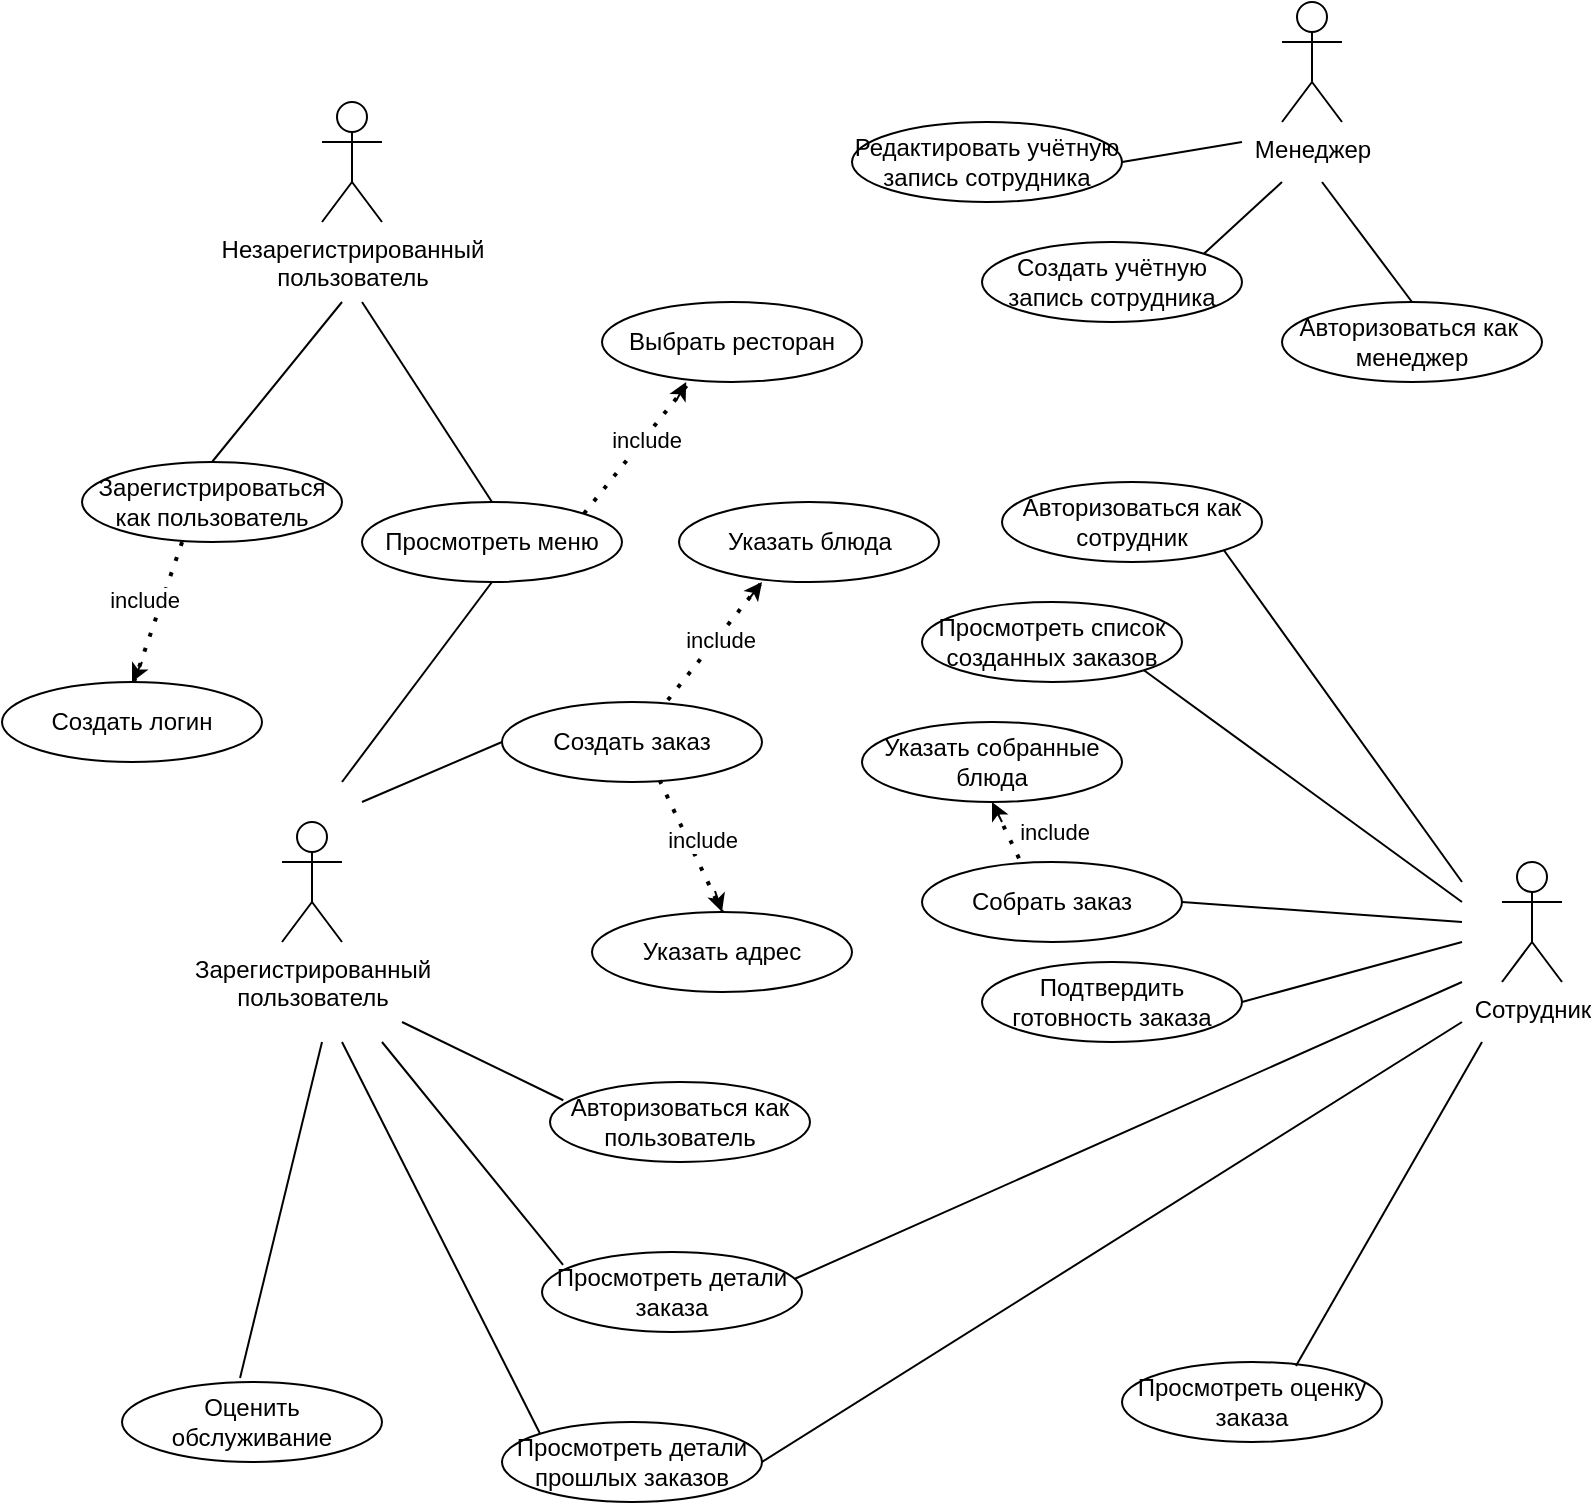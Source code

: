 <mxfile version="24.7.17">
  <diagram name="Страница — 1" id="th6WARTs6PV4EXHEDdjc">
    <mxGraphModel dx="1388" dy="663" grid="1" gridSize="10" guides="1" tooltips="1" connect="1" arrows="1" fold="1" page="1" pageScale="1" pageWidth="827" pageHeight="1169" math="0" shadow="0">
      <root>
        <mxCell id="0" />
        <mxCell id="1" parent="0" />
        <mxCell id="QF57DYZPfEIiyQPpDeCr-2" value="Зарегистрированный &lt;br&gt;пользователь" style="shape=umlActor;verticalLabelPosition=bottom;verticalAlign=top;html=1;outlineConnect=0;" parent="1" vertex="1">
          <mxGeometry x="150" y="520" width="30" height="60" as="geometry" />
        </mxCell>
        <mxCell id="QF57DYZPfEIiyQPpDeCr-3" value="Сотрудник" style="shape=umlActor;verticalLabelPosition=bottom;verticalAlign=top;html=1;outlineConnect=0;" parent="1" vertex="1">
          <mxGeometry x="760" y="540" width="30" height="60" as="geometry" />
        </mxCell>
        <mxCell id="QF57DYZPfEIiyQPpDeCr-4" value="Зарегистрироваться&lt;br&gt;как пользователь" style="ellipse;whiteSpace=wrap;html=1;" parent="1" vertex="1">
          <mxGeometry x="50" y="340" width="130" height="40" as="geometry" />
        </mxCell>
        <mxCell id="QF57DYZPfEIiyQPpDeCr-5" value="Авторизоваться как пользователь" style="ellipse;whiteSpace=wrap;html=1;" parent="1" vertex="1">
          <mxGeometry x="284" y="650" width="130" height="40" as="geometry" />
        </mxCell>
        <mxCell id="QF57DYZPfEIiyQPpDeCr-6" value="Создать заказ" style="ellipse;whiteSpace=wrap;html=1;" parent="1" vertex="1">
          <mxGeometry x="260" y="460" width="130" height="40" as="geometry" />
        </mxCell>
        <mxCell id="QF57DYZPfEIiyQPpDeCr-8" value="Создать логин" style="ellipse;whiteSpace=wrap;html=1;" parent="1" vertex="1">
          <mxGeometry x="10" y="450" width="130" height="40" as="geometry" />
        </mxCell>
        <mxCell id="QF57DYZPfEIiyQPpDeCr-9" value="Указать адрес" style="ellipse;whiteSpace=wrap;html=1;" parent="1" vertex="1">
          <mxGeometry x="305" y="565" width="130" height="40" as="geometry" />
        </mxCell>
        <mxCell id="QF57DYZPfEIiyQPpDeCr-10" value="Просмотреть меню" style="ellipse;whiteSpace=wrap;html=1;" parent="1" vertex="1">
          <mxGeometry x="190" y="360" width="130" height="40" as="geometry" />
        </mxCell>
        <mxCell id="QF57DYZPfEIiyQPpDeCr-11" value="Указать блюда" style="ellipse;whiteSpace=wrap;html=1;" parent="1" vertex="1">
          <mxGeometry x="348.5" y="360" width="130" height="40" as="geometry" />
        </mxCell>
        <mxCell id="QF57DYZPfEIiyQPpDeCr-12" value="" style="endArrow=none;html=1;rounded=0;entryX=0.051;entryY=0.228;entryDx=0;entryDy=0;entryPerimeter=0;" parent="1" target="QF57DYZPfEIiyQPpDeCr-5" edge="1">
          <mxGeometry width="50" height="50" relative="1" as="geometry">
            <mxPoint x="210" y="620" as="sourcePoint" />
            <mxPoint x="275" y="470" as="targetPoint" />
          </mxGeometry>
        </mxCell>
        <mxCell id="QF57DYZPfEIiyQPpDeCr-14" value="" style="endArrow=none;dashed=1;html=1;dashPattern=1 3;strokeWidth=2;rounded=0;entryX=0.509;entryY=-0.013;entryDx=0;entryDy=0;exitX=0.385;exitY=1;exitDx=0;exitDy=0;exitPerimeter=0;entryPerimeter=0;" parent="1" source="QF57DYZPfEIiyQPpDeCr-4" target="QF57DYZPfEIiyQPpDeCr-8" edge="1">
          <mxGeometry width="50" height="50" relative="1" as="geometry">
            <mxPoint x="410" y="600" as="sourcePoint" />
            <mxPoint x="460" y="550" as="targetPoint" />
          </mxGeometry>
        </mxCell>
        <mxCell id="QF57DYZPfEIiyQPpDeCr-15" value="include" style="edgeLabel;html=1;align=center;verticalAlign=middle;resizable=0;points=[];" parent="QF57DYZPfEIiyQPpDeCr-14" vertex="1" connectable="0">
          <mxGeometry x="-0.117" y="-2" relative="1" as="geometry">
            <mxPoint x="-7" y="-1" as="offset" />
          </mxGeometry>
        </mxCell>
        <mxCell id="QF57DYZPfEIiyQPpDeCr-17" value="" style="endArrow=none;dashed=1;html=1;dashPattern=1 3;strokeWidth=2;rounded=0;exitX=0.638;exitY=-0.025;exitDx=0;exitDy=0;exitPerimeter=0;" parent="1" source="QF57DYZPfEIiyQPpDeCr-6" edge="1">
          <mxGeometry width="50" height="50" relative="1" as="geometry">
            <mxPoint x="275" y="430" as="sourcePoint" />
            <mxPoint x="390" y="400" as="targetPoint" />
          </mxGeometry>
        </mxCell>
        <mxCell id="QF57DYZPfEIiyQPpDeCr-18" value="include" style="edgeLabel;html=1;align=center;verticalAlign=middle;resizable=0;points=[];" parent="QF57DYZPfEIiyQPpDeCr-17" vertex="1" connectable="0">
          <mxGeometry x="-0.117" y="-2" relative="1" as="geometry">
            <mxPoint x="3" y="-5" as="offset" />
          </mxGeometry>
        </mxCell>
        <mxCell id="QF57DYZPfEIiyQPpDeCr-19" value="" style="endArrow=none;dashed=1;html=1;dashPattern=1 3;strokeWidth=2;rounded=0;entryX=0.5;entryY=0;entryDx=0;entryDy=0;exitX=0.606;exitY=0.978;exitDx=0;exitDy=0;exitPerimeter=0;" parent="1" source="QF57DYZPfEIiyQPpDeCr-6" target="QF57DYZPfEIiyQPpDeCr-9" edge="1">
          <mxGeometry width="50" height="50" relative="1" as="geometry">
            <mxPoint x="285" y="440" as="sourcePoint" />
            <mxPoint x="265" y="420" as="targetPoint" />
          </mxGeometry>
        </mxCell>
        <mxCell id="QF57DYZPfEIiyQPpDeCr-20" value="include" style="edgeLabel;html=1;align=center;verticalAlign=middle;resizable=0;points=[];" parent="QF57DYZPfEIiyQPpDeCr-19" vertex="1" connectable="0">
          <mxGeometry x="-0.117" y="-2" relative="1" as="geometry">
            <mxPoint x="9" as="offset" />
          </mxGeometry>
        </mxCell>
        <mxCell id="QF57DYZPfEIiyQPpDeCr-21" value="" style="endArrow=none;html=1;rounded=0;entryX=0.081;entryY=0.162;entryDx=0;entryDy=0;entryPerimeter=0;" parent="1" target="QF57DYZPfEIiyQPpDeCr-41" edge="1">
          <mxGeometry width="50" height="50" relative="1" as="geometry">
            <mxPoint x="200" y="630" as="sourcePoint" />
            <mxPoint x="359" y="680" as="targetPoint" />
          </mxGeometry>
        </mxCell>
        <mxCell id="QF57DYZPfEIiyQPpDeCr-22" value="" style="endArrow=none;html=1;rounded=0;entryX=0;entryY=0;entryDx=0;entryDy=0;" parent="1" target="QF57DYZPfEIiyQPpDeCr-40" edge="1">
          <mxGeometry width="50" height="50" relative="1" as="geometry">
            <mxPoint x="180" y="630" as="sourcePoint" />
            <mxPoint x="355.0" y="720" as="targetPoint" />
          </mxGeometry>
        </mxCell>
        <mxCell id="QF57DYZPfEIiyQPpDeCr-23" value="" style="endArrow=none;html=1;rounded=0;exitX=0.962;exitY=0.35;exitDx=0;exitDy=0;exitPerimeter=0;" parent="1" source="QF57DYZPfEIiyQPpDeCr-41" edge="1">
          <mxGeometry width="50" height="50" relative="1" as="geometry">
            <mxPoint x="489" y="680" as="sourcePoint" />
            <mxPoint x="740" y="600" as="targetPoint" />
          </mxGeometry>
        </mxCell>
        <mxCell id="QF57DYZPfEIiyQPpDeCr-24" value="" style="endArrow=none;html=1;rounded=0;exitX=1;exitY=0.5;exitDx=0;exitDy=0;" parent="1" source="QF57DYZPfEIiyQPpDeCr-40" edge="1">
          <mxGeometry width="50" height="50" relative="1" as="geometry">
            <mxPoint x="485.0" y="720" as="sourcePoint" />
            <mxPoint x="740" y="620" as="targetPoint" />
          </mxGeometry>
        </mxCell>
        <mxCell id="QF57DYZPfEIiyQPpDeCr-25" value="Собрать заказ" style="ellipse;whiteSpace=wrap;html=1;" parent="1" vertex="1">
          <mxGeometry x="470" y="540" width="130" height="40" as="geometry" />
        </mxCell>
        <mxCell id="QF57DYZPfEIiyQPpDeCr-26" value="Авторизоваться как сотрудник" style="ellipse;whiteSpace=wrap;html=1;" parent="1" vertex="1">
          <mxGeometry x="510" y="350" width="130" height="40" as="geometry" />
        </mxCell>
        <mxCell id="QF57DYZPfEIiyQPpDeCr-27" value="Подтвердить готовность заказа" style="ellipse;whiteSpace=wrap;html=1;" parent="1" vertex="1">
          <mxGeometry x="500" y="590" width="130" height="40" as="geometry" />
        </mxCell>
        <mxCell id="QF57DYZPfEIiyQPpDeCr-28" value="Оценить обслуживание" style="ellipse;whiteSpace=wrap;html=1;" parent="1" vertex="1">
          <mxGeometry x="70" y="800" width="130" height="40" as="geometry" />
        </mxCell>
        <mxCell id="QF57DYZPfEIiyQPpDeCr-29" value="" style="endArrow=none;html=1;rounded=0;entryX=0.454;entryY=-0.05;entryDx=0;entryDy=0;entryPerimeter=0;" parent="1" target="QF57DYZPfEIiyQPpDeCr-28" edge="1">
          <mxGeometry width="50" height="50" relative="1" as="geometry">
            <mxPoint x="170" y="630" as="sourcePoint" />
            <mxPoint x="304" y="570" as="targetPoint" />
          </mxGeometry>
        </mxCell>
        <mxCell id="QF57DYZPfEIiyQPpDeCr-30" value="" style="endArrow=none;html=1;rounded=0;exitX=1;exitY=0.5;exitDx=0;exitDy=0;" parent="1" source="QF57DYZPfEIiyQPpDeCr-27" edge="1">
          <mxGeometry width="50" height="50" relative="1" as="geometry">
            <mxPoint x="495" y="750" as="sourcePoint" />
            <mxPoint x="740" y="580" as="targetPoint" />
          </mxGeometry>
        </mxCell>
        <mxCell id="QF57DYZPfEIiyQPpDeCr-31" value="" style="endArrow=none;html=1;rounded=0;exitX=1;exitY=0.5;exitDx=0;exitDy=0;" parent="1" source="QF57DYZPfEIiyQPpDeCr-25" edge="1">
          <mxGeometry width="50" height="50" relative="1" as="geometry">
            <mxPoint x="640" y="620" as="sourcePoint" />
            <mxPoint x="740" y="570" as="targetPoint" />
          </mxGeometry>
        </mxCell>
        <mxCell id="QF57DYZPfEIiyQPpDeCr-32" value="" style="endArrow=none;html=1;rounded=0;exitX=1;exitY=1;exitDx=0;exitDy=0;" parent="1" source="QF57DYZPfEIiyQPpDeCr-26" edge="1">
          <mxGeometry width="50" height="50" relative="1" as="geometry">
            <mxPoint x="610" y="570" as="sourcePoint" />
            <mxPoint x="740" y="550" as="targetPoint" />
          </mxGeometry>
        </mxCell>
        <mxCell id="QF57DYZPfEIiyQPpDeCr-33" value="Просмотреть список созданных заказов" style="ellipse;whiteSpace=wrap;html=1;" parent="1" vertex="1">
          <mxGeometry x="470" y="410" width="130" height="40" as="geometry" />
        </mxCell>
        <mxCell id="QF57DYZPfEIiyQPpDeCr-34" value="" style="endArrow=none;html=1;rounded=0;exitX=1;exitY=1;exitDx=0;exitDy=0;" parent="1" source="QF57DYZPfEIiyQPpDeCr-33" edge="1">
          <mxGeometry width="50" height="50" relative="1" as="geometry">
            <mxPoint x="620" y="420" as="sourcePoint" />
            <mxPoint x="740" y="560" as="targetPoint" />
          </mxGeometry>
        </mxCell>
        <mxCell id="QF57DYZPfEIiyQPpDeCr-35" value="Указать собранные блюда" style="ellipse;whiteSpace=wrap;html=1;" parent="1" vertex="1">
          <mxGeometry x="440" y="470" width="130" height="40" as="geometry" />
        </mxCell>
        <mxCell id="QF57DYZPfEIiyQPpDeCr-36" value="" style="endArrow=none;dashed=1;html=1;dashPattern=1 3;strokeWidth=2;rounded=0;entryX=0.5;entryY=1;entryDx=0;entryDy=0;exitX=0.373;exitY=-0.046;exitDx=0;exitDy=0;exitPerimeter=0;" parent="1" source="QF57DYZPfEIiyQPpDeCr-25" target="QF57DYZPfEIiyQPpDeCr-35" edge="1">
          <mxGeometry width="50" height="50" relative="1" as="geometry">
            <mxPoint x="275" y="400" as="sourcePoint" />
            <mxPoint x="265" y="380" as="targetPoint" />
          </mxGeometry>
        </mxCell>
        <mxCell id="QF57DYZPfEIiyQPpDeCr-37" value="include" style="edgeLabel;html=1;align=center;verticalAlign=middle;resizable=0;points=[];" parent="QF57DYZPfEIiyQPpDeCr-36" vertex="1" connectable="0">
          <mxGeometry x="-0.117" y="-2" relative="1" as="geometry">
            <mxPoint x="22" as="offset" />
          </mxGeometry>
        </mxCell>
        <mxCell id="QF57DYZPfEIiyQPpDeCr-38" value="Просмотреть оценку заказа" style="ellipse;whiteSpace=wrap;html=1;" parent="1" vertex="1">
          <mxGeometry x="570" y="790" width="130" height="40" as="geometry" />
        </mxCell>
        <mxCell id="QF57DYZPfEIiyQPpDeCr-39" value="" style="endArrow=none;html=1;rounded=0;exitX=0.669;exitY=0.05;exitDx=0;exitDy=0;exitPerimeter=0;" parent="1" source="QF57DYZPfEIiyQPpDeCr-38" edge="1">
          <mxGeometry width="50" height="50" relative="1" as="geometry">
            <mxPoint x="495" y="740" as="sourcePoint" />
            <mxPoint x="750" y="630" as="targetPoint" />
          </mxGeometry>
        </mxCell>
        <mxCell id="QF57DYZPfEIiyQPpDeCr-40" value="Просмотреть детали прошлых заказов" style="ellipse;whiteSpace=wrap;html=1;" parent="1" vertex="1">
          <mxGeometry x="260" y="820" width="130" height="40" as="geometry" />
        </mxCell>
        <mxCell id="QF57DYZPfEIiyQPpDeCr-41" value="Просмотреть детали заказа" style="ellipse;whiteSpace=wrap;html=1;" parent="1" vertex="1">
          <mxGeometry x="280" y="735" width="130" height="40" as="geometry" />
        </mxCell>
        <mxCell id="0Adb5E3FH8UZHR7qbvW0-1" value="Менеджер" style="shape=umlActor;verticalLabelPosition=bottom;verticalAlign=top;html=1;outlineConnect=0;" parent="1" vertex="1">
          <mxGeometry x="650" y="110" width="30" height="60" as="geometry" />
        </mxCell>
        <mxCell id="0Adb5E3FH8UZHR7qbvW0-2" value="Авторизоваться как&amp;nbsp;&lt;br&gt;менеджер" style="ellipse;whiteSpace=wrap;html=1;" parent="1" vertex="1">
          <mxGeometry x="650" y="260" width="130" height="40" as="geometry" />
        </mxCell>
        <mxCell id="0Adb5E3FH8UZHR7qbvW0-4" value="Создать учётную запись сотрудника" style="ellipse;whiteSpace=wrap;html=1;" parent="1" vertex="1">
          <mxGeometry x="500" y="230" width="130" height="40" as="geometry" />
        </mxCell>
        <mxCell id="0Adb5E3FH8UZHR7qbvW0-8" value="Редактировать учётную запись сотрудника" style="ellipse;whiteSpace=wrap;html=1;" parent="1" vertex="1">
          <mxGeometry x="435" y="170" width="135" height="40" as="geometry" />
        </mxCell>
        <mxCell id="0Adb5E3FH8UZHR7qbvW0-11" value="" style="endArrow=none;html=1;rounded=0;entryX=0.5;entryY=0;entryDx=0;entryDy=0;" parent="1" target="0Adb5E3FH8UZHR7qbvW0-2" edge="1">
          <mxGeometry width="50" height="50" relative="1" as="geometry">
            <mxPoint x="670" y="200" as="sourcePoint" />
            <mxPoint x="779" y="476" as="targetPoint" />
          </mxGeometry>
        </mxCell>
        <mxCell id="0Adb5E3FH8UZHR7qbvW0-12" value="" style="endArrow=none;html=1;rounded=0;exitX=1;exitY=0;exitDx=0;exitDy=0;" parent="1" source="0Adb5E3FH8UZHR7qbvW0-4" edge="1">
          <mxGeometry width="50" height="50" relative="1" as="geometry">
            <mxPoint x="690" y="210" as="sourcePoint" />
            <mxPoint x="650" y="200" as="targetPoint" />
          </mxGeometry>
        </mxCell>
        <mxCell id="0Adb5E3FH8UZHR7qbvW0-13" value="" style="endArrow=none;html=1;rounded=0;exitX=1;exitY=0.5;exitDx=0;exitDy=0;" parent="1" source="0Adb5E3FH8UZHR7qbvW0-8" edge="1">
          <mxGeometry width="50" height="50" relative="1" as="geometry">
            <mxPoint x="580" y="160" as="sourcePoint" />
            <mxPoint x="630" y="180" as="targetPoint" />
          </mxGeometry>
        </mxCell>
        <mxCell id="0Adb5E3FH8UZHR7qbvW0-15" value="Незарегистрированный &lt;br&gt;пользователь" style="shape=umlActor;verticalLabelPosition=bottom;verticalAlign=top;html=1;outlineConnect=0;" parent="1" vertex="1">
          <mxGeometry x="170" y="160" width="30" height="60" as="geometry" />
        </mxCell>
        <mxCell id="0Adb5E3FH8UZHR7qbvW0-22" value="" style="endArrow=none;html=1;rounded=0;entryX=0.5;entryY=0;entryDx=0;entryDy=0;" parent="1" target="QF57DYZPfEIiyQPpDeCr-10" edge="1">
          <mxGeometry width="50" height="50" relative="1" as="geometry">
            <mxPoint x="190" y="260" as="sourcePoint" />
            <mxPoint x="273" y="496" as="targetPoint" />
          </mxGeometry>
        </mxCell>
        <mxCell id="0Adb5E3FH8UZHR7qbvW0-23" value="" style="endArrow=none;html=1;rounded=0;entryX=0.5;entryY=0;entryDx=0;entryDy=0;" parent="1" target="QF57DYZPfEIiyQPpDeCr-4" edge="1">
          <mxGeometry width="50" height="50" relative="1" as="geometry">
            <mxPoint x="180" y="260" as="sourcePoint" />
            <mxPoint x="133" y="339" as="targetPoint" />
          </mxGeometry>
        </mxCell>
        <mxCell id="0Adb5E3FH8UZHR7qbvW0-26" value="" style="endArrow=none;html=1;rounded=0;exitX=0.5;exitY=1;exitDx=0;exitDy=0;" parent="1" source="QF57DYZPfEIiyQPpDeCr-10" edge="1">
          <mxGeometry width="50" height="50" relative="1" as="geometry">
            <mxPoint x="220" y="414" as="sourcePoint" />
            <mxPoint x="180" y="500" as="targetPoint" />
          </mxGeometry>
        </mxCell>
        <mxCell id="0Adb5E3FH8UZHR7qbvW0-29" value="" style="endArrow=none;html=1;rounded=0;exitX=0;exitY=0.5;exitDx=0;exitDy=0;" parent="1" source="QF57DYZPfEIiyQPpDeCr-6" edge="1">
          <mxGeometry width="50" height="50" relative="1" as="geometry">
            <mxPoint x="275" y="440" as="sourcePoint" />
            <mxPoint x="190" y="510" as="targetPoint" />
          </mxGeometry>
        </mxCell>
        <mxCell id="0Adb5E3FH8UZHR7qbvW0-30" value="" style="endArrow=none;dashed=1;html=1;dashPattern=1 3;strokeWidth=2;rounded=0;entryX=0.351;entryY=1.007;entryDx=0;entryDy=0;exitX=1;exitY=0;exitDx=0;exitDy=0;entryPerimeter=0;" parent="1" source="QF57DYZPfEIiyQPpDeCr-10" edge="1">
          <mxGeometry width="50" height="50" relative="1" as="geometry">
            <mxPoint x="310" y="350" as="sourcePoint" />
            <mxPoint x="361" y="291" as="targetPoint" />
          </mxGeometry>
        </mxCell>
        <mxCell id="0Adb5E3FH8UZHR7qbvW0-31" value="include" style="edgeLabel;html=1;align=center;verticalAlign=middle;resizable=0;points=[];" parent="0Adb5E3FH8UZHR7qbvW0-30" vertex="1" connectable="0">
          <mxGeometry x="-0.117" y="-2" relative="1" as="geometry">
            <mxPoint x="3" y="-5" as="offset" />
          </mxGeometry>
        </mxCell>
        <mxCell id="0Adb5E3FH8UZHR7qbvW0-32" value="Выбрать ресторан" style="ellipse;whiteSpace=wrap;html=1;" parent="1" vertex="1">
          <mxGeometry x="310" y="260" width="130" height="40" as="geometry" />
        </mxCell>
        <mxCell id="MBUiIt-UOSpRLKWzvH-Q-3" value="" style="endArrow=classic;html=1;rounded=0;entryX=0.344;entryY=1.03;entryDx=0;entryDy=0;entryPerimeter=0;" edge="1" parent="1">
          <mxGeometry width="50" height="50" relative="1" as="geometry">
            <mxPoint x="345.89" y="308.96" as="sourcePoint" />
            <mxPoint x="352.11" y="300" as="targetPoint" />
            <Array as="points">
              <mxPoint x="347.39" y="308.8" />
            </Array>
          </mxGeometry>
        </mxCell>
        <mxCell id="MBUiIt-UOSpRLKWzvH-Q-5" value="" style="endArrow=classic;html=1;rounded=0;entryX=0.373;entryY=1.024;entryDx=0;entryDy=0;entryPerimeter=0;" edge="1" parent="1">
          <mxGeometry width="50" height="50" relative="1" as="geometry">
            <mxPoint x="383.01" y="409.04" as="sourcePoint" />
            <mxPoint x="390" y="400.0" as="targetPoint" />
          </mxGeometry>
        </mxCell>
        <mxCell id="MBUiIt-UOSpRLKWzvH-Q-6" value="" style="endArrow=classic;html=1;rounded=0;entryX=0.5;entryY=0;entryDx=0;entryDy=0;" edge="1" parent="1" target="QF57DYZPfEIiyQPpDeCr-9">
          <mxGeometry width="50" height="50" relative="1" as="geometry">
            <mxPoint x="366.5" y="554.52" as="sourcePoint" />
            <mxPoint x="373.49" y="545.48" as="targetPoint" />
          </mxGeometry>
        </mxCell>
        <mxCell id="MBUiIt-UOSpRLKWzvH-Q-9" value="" style="endArrow=classic;html=1;rounded=0;entryX=0.5;entryY=1;entryDx=0;entryDy=0;" edge="1" parent="1" target="QF57DYZPfEIiyQPpDeCr-35">
          <mxGeometry width="50" height="50" relative="1" as="geometry">
            <mxPoint x="510" y="520" as="sourcePoint" />
            <mxPoint x="510" y="510.96" as="targetPoint" />
          </mxGeometry>
        </mxCell>
        <mxCell id="MBUiIt-UOSpRLKWzvH-Q-11" value="" style="endArrow=classic;html=1;rounded=0;entryX=0.5;entryY=0;entryDx=0;entryDy=0;" edge="1" parent="1" target="QF57DYZPfEIiyQPpDeCr-8">
          <mxGeometry width="50" height="50" relative="1" as="geometry">
            <mxPoint x="80" y="440" as="sourcePoint" />
            <mxPoint x="96.99" y="425.48" as="targetPoint" />
          </mxGeometry>
        </mxCell>
      </root>
    </mxGraphModel>
  </diagram>
</mxfile>
